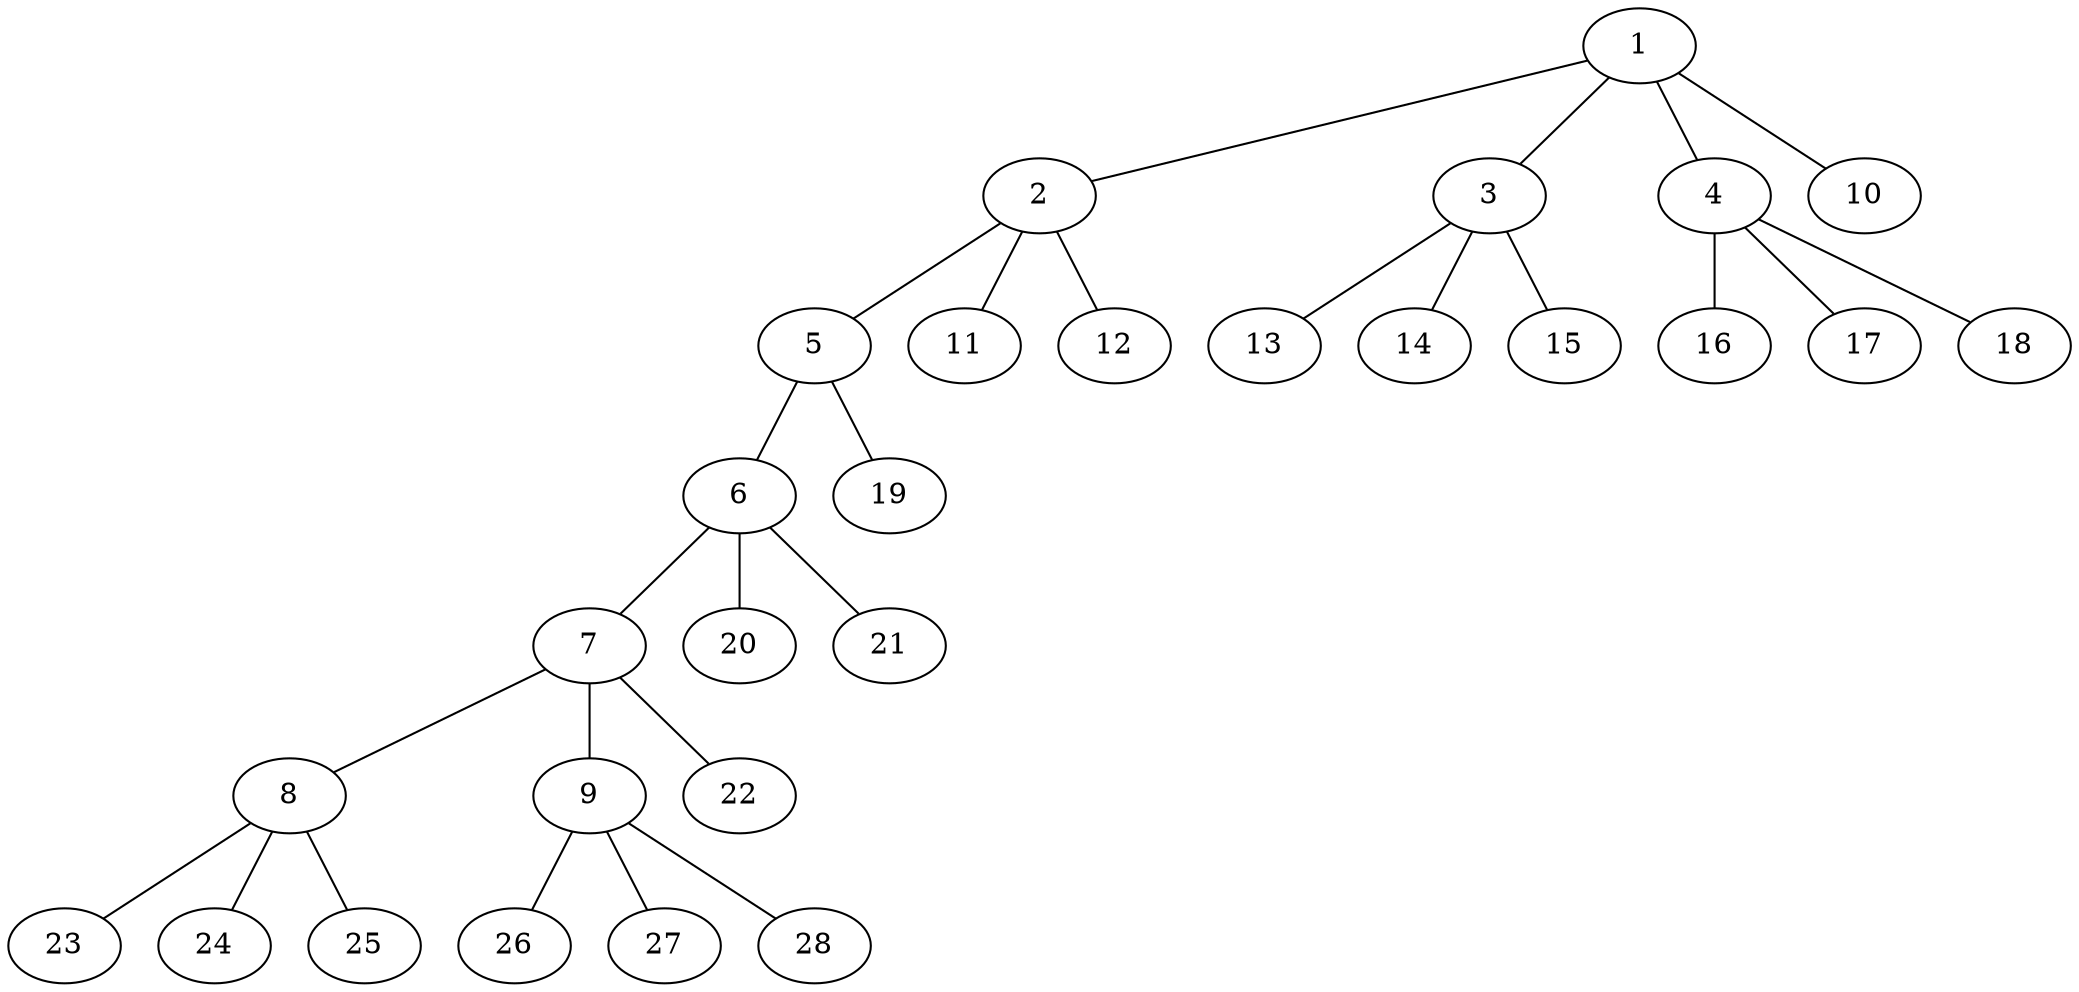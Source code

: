 graph molecule_576 {
	1	 [chem=C];
	2	 [chem=C];
	1 -- 2	 [valence=1];
	3	 [chem=C];
	1 -- 3	 [valence=1];
	4	 [chem=C];
	1 -- 4	 [valence=1];
	10	 [chem=H];
	1 -- 10	 [valence=1];
	5	 [chem=N];
	2 -- 5	 [valence=1];
	11	 [chem=H];
	2 -- 11	 [valence=1];
	12	 [chem=H];
	2 -- 12	 [valence=1];
	13	 [chem=H];
	3 -- 13	 [valence=1];
	14	 [chem=H];
	3 -- 14	 [valence=1];
	15	 [chem=H];
	3 -- 15	 [valence=1];
	16	 [chem=H];
	4 -- 16	 [valence=1];
	17	 [chem=H];
	4 -- 17	 [valence=1];
	18	 [chem=H];
	4 -- 18	 [valence=1];
	6	 [chem=C];
	5 -- 6	 [valence=1];
	19	 [chem=H];
	5 -- 19	 [valence=1];
	7	 [chem=C];
	6 -- 7	 [valence=1];
	20	 [chem=H];
	6 -- 20	 [valence=1];
	21	 [chem=H];
	6 -- 21	 [valence=1];
	8	 [chem=C];
	7 -- 8	 [valence=1];
	9	 [chem=C];
	7 -- 9	 [valence=1];
	22	 [chem=H];
	7 -- 22	 [valence=1];
	23	 [chem=H];
	8 -- 23	 [valence=1];
	24	 [chem=H];
	8 -- 24	 [valence=1];
	25	 [chem=H];
	8 -- 25	 [valence=1];
	26	 [chem=H];
	9 -- 26	 [valence=1];
	27	 [chem=H];
	9 -- 27	 [valence=1];
	28	 [chem=H];
	9 -- 28	 [valence=1];
}
